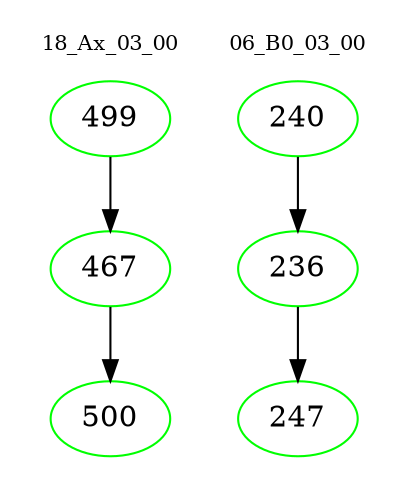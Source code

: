 digraph{
subgraph cluster_0 {
color = white
label = "18_Ax_03_00";
fontsize=10;
T0_499 [label="499", color="green"]
T0_499 -> T0_467 [color="black"]
T0_467 [label="467", color="green"]
T0_467 -> T0_500 [color="black"]
T0_500 [label="500", color="green"]
}
subgraph cluster_1 {
color = white
label = "06_B0_03_00";
fontsize=10;
T1_240 [label="240", color="green"]
T1_240 -> T1_236 [color="black"]
T1_236 [label="236", color="green"]
T1_236 -> T1_247 [color="black"]
T1_247 [label="247", color="green"]
}
}

